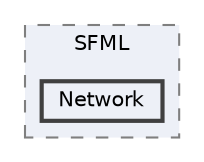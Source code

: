 digraph "External/SFML/include/SFML/Network"
{
 // LATEX_PDF_SIZE
  bgcolor="transparent";
  edge [fontname=Helvetica,fontsize=10,labelfontname=Helvetica,labelfontsize=10];
  node [fontname=Helvetica,fontsize=10,shape=box,height=0.2,width=0.4];
  compound=true
  subgraph clusterdir_a658a554338ee7c31c071340880fde12 {
    graph [ bgcolor="#edf0f7", pencolor="grey50", label="SFML", fontname=Helvetica,fontsize=10 style="filled,dashed", URL="dir_a658a554338ee7c31c071340880fde12.html",tooltip=""]
  dir_2cf828549da429ffc96f9df8f1334a7f [label="Network", fillcolor="#edf0f7", color="grey25", style="filled,bold", URL="dir_2cf828549da429ffc96f9df8f1334a7f.html",tooltip=""];
  }
}
